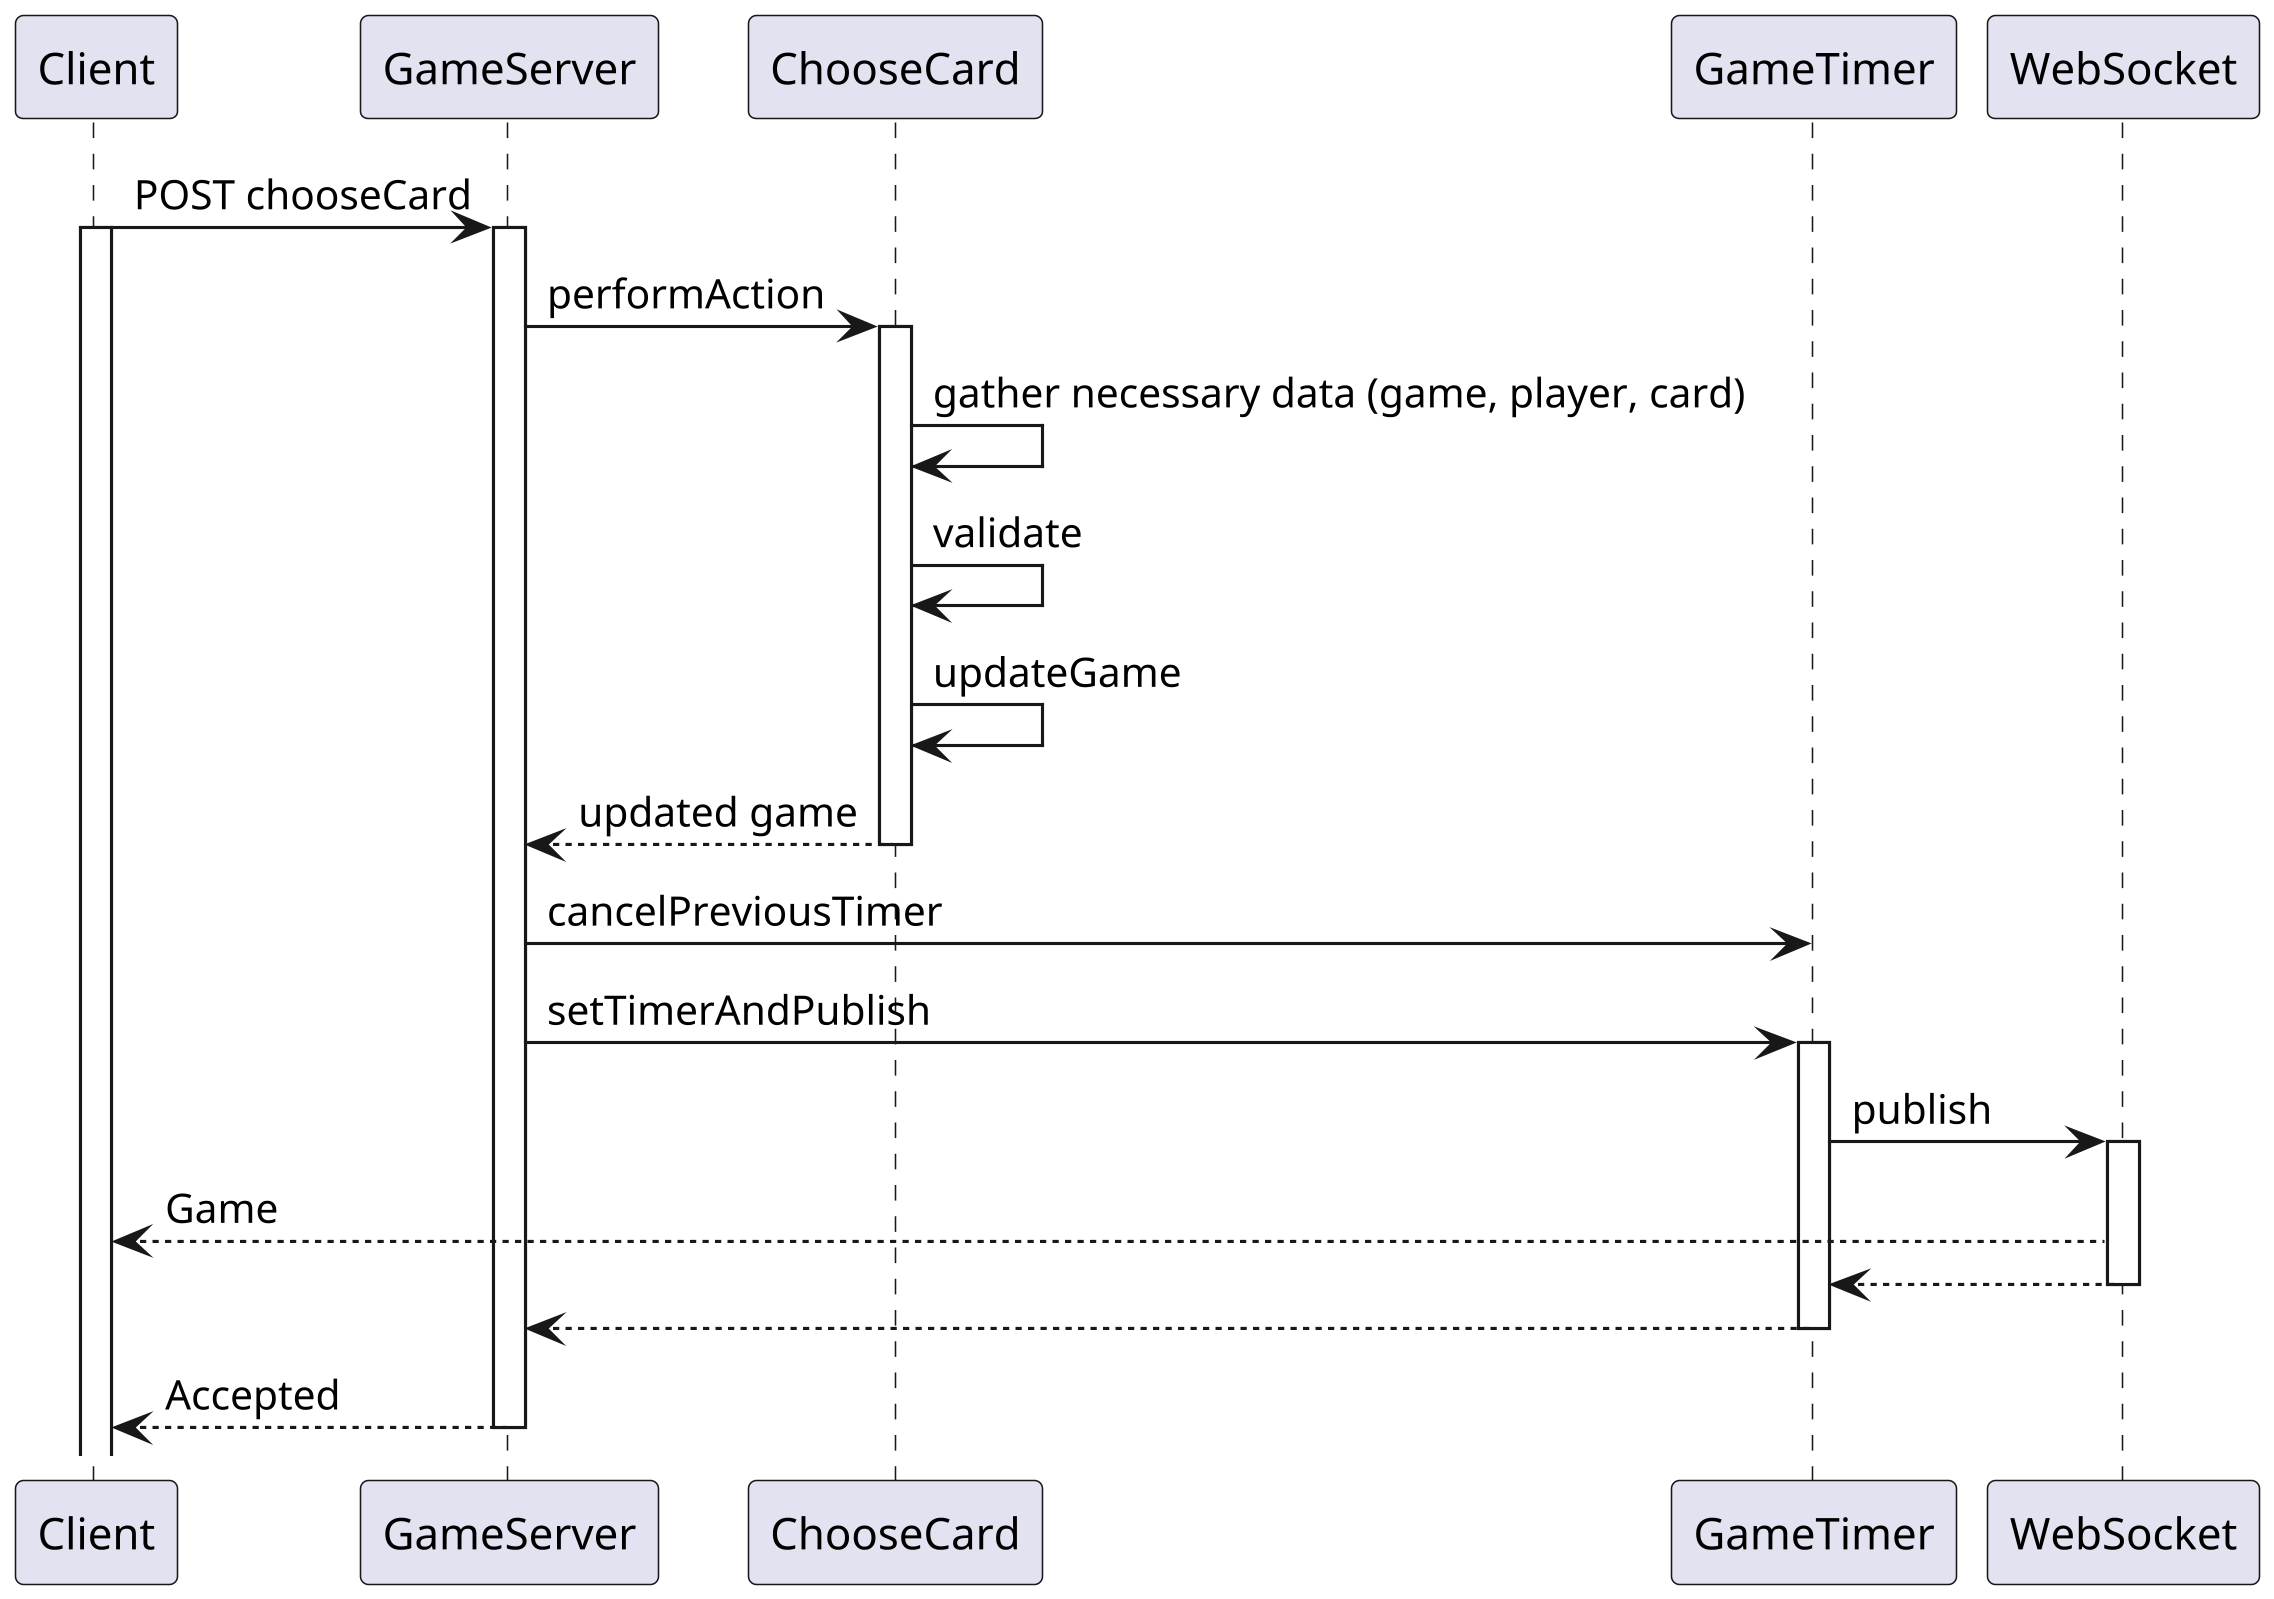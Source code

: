 @startuml ClassDiagram
skinparam dpi 300

Client -> GameServer: POST chooseCard
activate Client
activate GameServer
GameServer -> ChooseCard : performAction
activate ChooseCard
ChooseCard -> ChooseCard: gather necessary data (game, player, card)
ChooseCard -> ChooseCard: validate
ChooseCard -> ChooseCard: updateGame
GameServer <-- ChooseCard: updated game
deactivate ChooseCard
GameServer -> GameTimer: cancelPreviousTimer
GameServer -> GameTimer: setTimerAndPublish
activate GameTimer
GameTimer -> WebSocket: publish
activate WebSocket
Client <-- WebSocket: Game
GameTimer <-- WebSocket
deactivate WebSocket
GameServer <-- GameTimer
deactivate GameTimer
Client <-- GameServer: Accepted
deactivate GameServer

@enduml